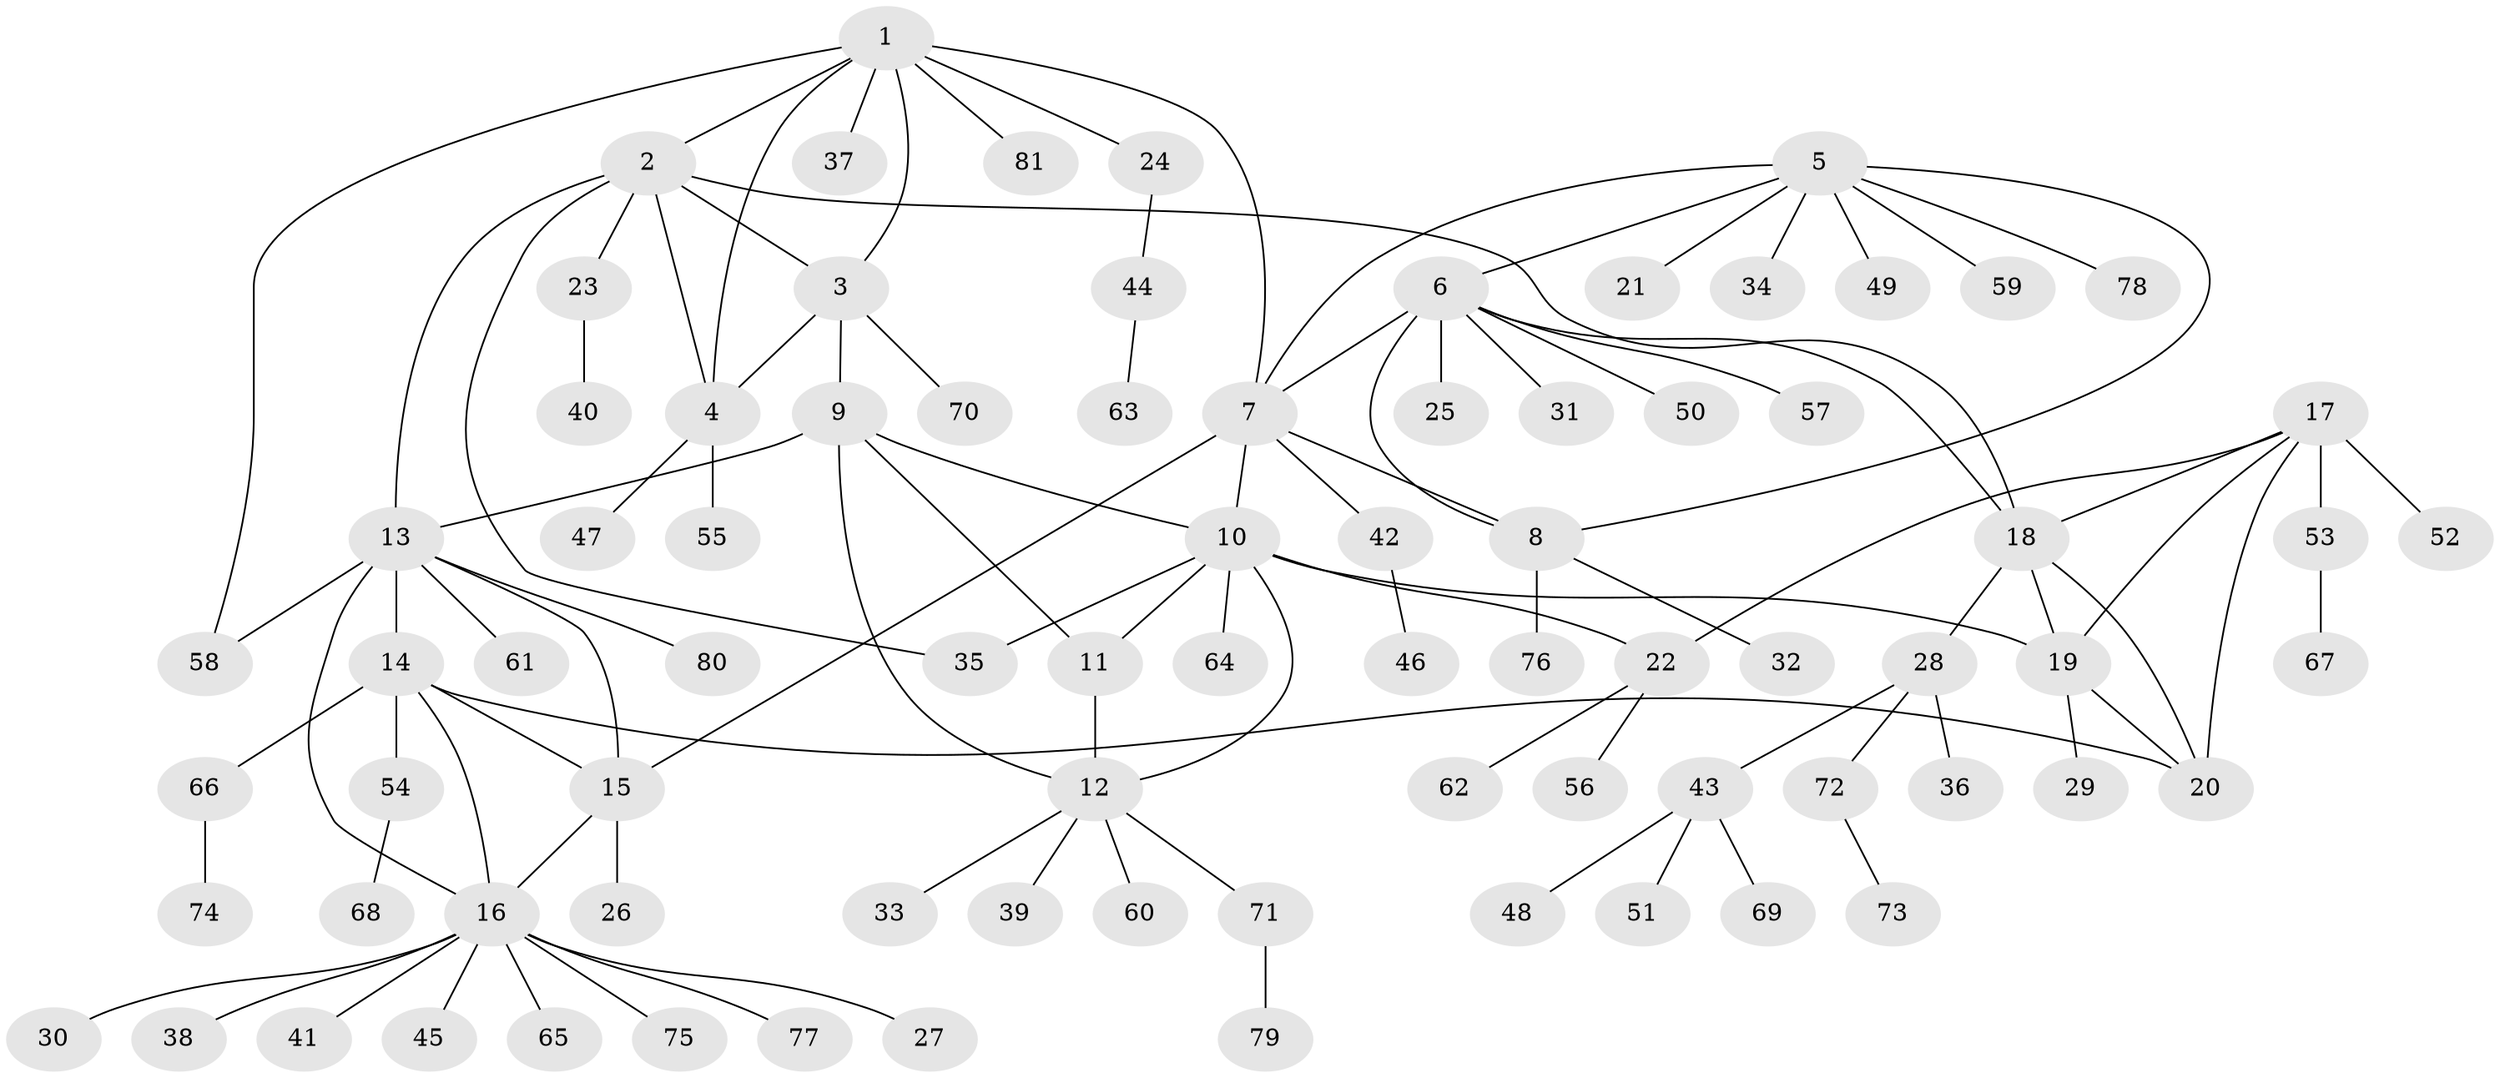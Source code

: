 // Generated by graph-tools (version 1.1) at 2025/26/03/09/25 03:26:39]
// undirected, 81 vertices, 104 edges
graph export_dot {
graph [start="1"]
  node [color=gray90,style=filled];
  1;
  2;
  3;
  4;
  5;
  6;
  7;
  8;
  9;
  10;
  11;
  12;
  13;
  14;
  15;
  16;
  17;
  18;
  19;
  20;
  21;
  22;
  23;
  24;
  25;
  26;
  27;
  28;
  29;
  30;
  31;
  32;
  33;
  34;
  35;
  36;
  37;
  38;
  39;
  40;
  41;
  42;
  43;
  44;
  45;
  46;
  47;
  48;
  49;
  50;
  51;
  52;
  53;
  54;
  55;
  56;
  57;
  58;
  59;
  60;
  61;
  62;
  63;
  64;
  65;
  66;
  67;
  68;
  69;
  70;
  71;
  72;
  73;
  74;
  75;
  76;
  77;
  78;
  79;
  80;
  81;
  1 -- 2;
  1 -- 3;
  1 -- 4;
  1 -- 7;
  1 -- 24;
  1 -- 37;
  1 -- 58;
  1 -- 81;
  2 -- 3;
  2 -- 4;
  2 -- 13;
  2 -- 18;
  2 -- 23;
  2 -- 35;
  3 -- 4;
  3 -- 9;
  3 -- 70;
  4 -- 47;
  4 -- 55;
  5 -- 6;
  5 -- 7;
  5 -- 8;
  5 -- 21;
  5 -- 34;
  5 -- 49;
  5 -- 59;
  5 -- 78;
  6 -- 7;
  6 -- 8;
  6 -- 18;
  6 -- 25;
  6 -- 31;
  6 -- 50;
  6 -- 57;
  7 -- 8;
  7 -- 10;
  7 -- 15;
  7 -- 42;
  8 -- 32;
  8 -- 76;
  9 -- 10;
  9 -- 11;
  9 -- 12;
  9 -- 13;
  10 -- 11;
  10 -- 12;
  10 -- 19;
  10 -- 22;
  10 -- 35;
  10 -- 64;
  11 -- 12;
  12 -- 33;
  12 -- 39;
  12 -- 60;
  12 -- 71;
  13 -- 14;
  13 -- 15;
  13 -- 16;
  13 -- 58;
  13 -- 61;
  13 -- 80;
  14 -- 15;
  14 -- 16;
  14 -- 20;
  14 -- 54;
  14 -- 66;
  15 -- 16;
  15 -- 26;
  16 -- 27;
  16 -- 30;
  16 -- 38;
  16 -- 41;
  16 -- 45;
  16 -- 65;
  16 -- 75;
  16 -- 77;
  17 -- 18;
  17 -- 19;
  17 -- 20;
  17 -- 22;
  17 -- 52;
  17 -- 53;
  18 -- 19;
  18 -- 20;
  18 -- 28;
  19 -- 20;
  19 -- 29;
  22 -- 56;
  22 -- 62;
  23 -- 40;
  24 -- 44;
  28 -- 36;
  28 -- 43;
  28 -- 72;
  42 -- 46;
  43 -- 48;
  43 -- 51;
  43 -- 69;
  44 -- 63;
  53 -- 67;
  54 -- 68;
  66 -- 74;
  71 -- 79;
  72 -- 73;
}
